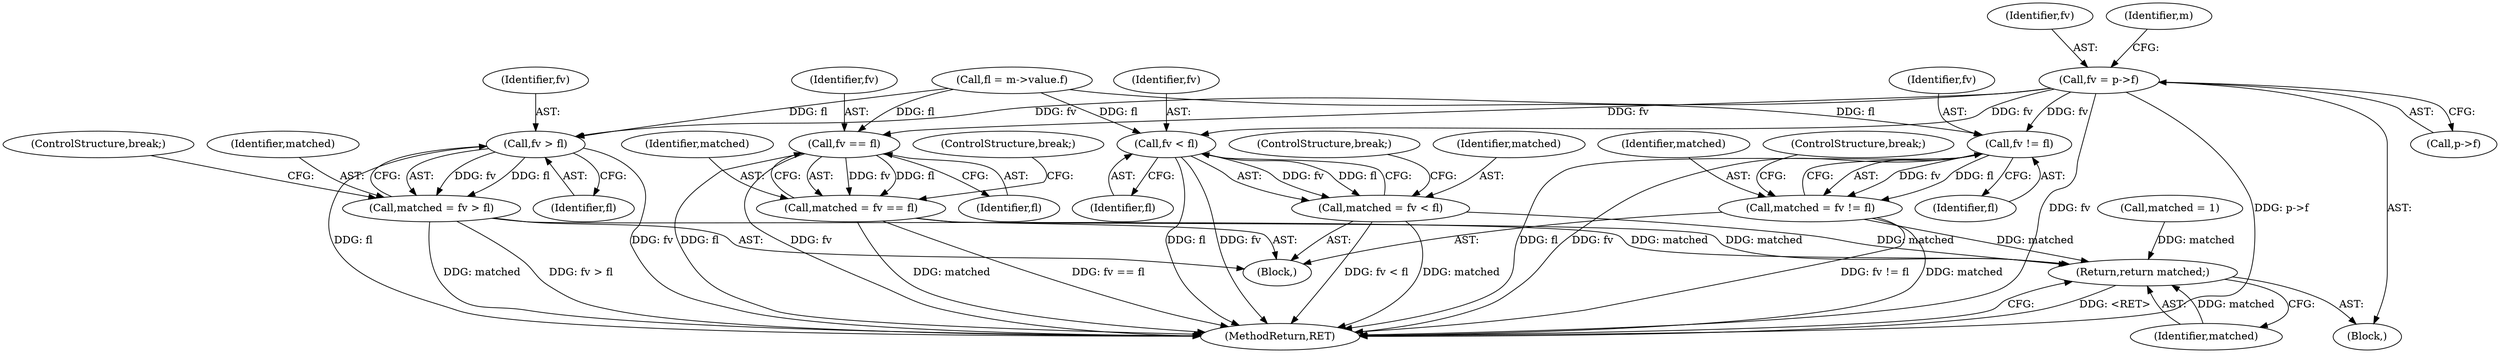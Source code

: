 digraph "0_file_4a284c89d6ef11aca34da65da7d673050a5ea320_1@pointer" {
"1000194" [label="(Call,fv = p->f)"];
"1000212" [label="(Call,fv != fl)"];
"1000210" [label="(Call,matched = fv != fl)"];
"1000247" [label="(Return,return matched;)"];
"1000219" [label="(Call,fv == fl)"];
"1000217" [label="(Call,matched = fv == fl)"];
"1000226" [label="(Call,fv > fl)"];
"1000224" [label="(Call,matched = fv > fl)"];
"1000233" [label="(Call,fv < fl)"];
"1000231" [label="(Call,matched = fv < fl)"];
"1000247" [label="(Return,return matched;)"];
"1000212" [label="(Call,fv != fl)"];
"1000980" [label="(MethodReturn,RET)"];
"1000224" [label="(Call,matched = fv > fl)"];
"1000221" [label="(Identifier,fl)"];
"1000218" [label="(Identifier,matched)"];
"1000236" [label="(ControlStructure,break;)"];
"1000229" [label="(ControlStructure,break;)"];
"1000220" [label="(Identifier,fv)"];
"1000213" [label="(Identifier,fv)"];
"1000234" [label="(Identifier,fv)"];
"1000196" [label="(Call,p->f)"];
"1000211" [label="(Identifier,matched)"];
"1000187" [label="(Call,fl = m->value.f)"];
"1000225" [label="(Identifier,matched)"];
"1000131" [label="(Block,)"];
"1000248" [label="(Identifier,matched)"];
"1000228" [label="(Identifier,fl)"];
"1000226" [label="(Call,fv > fl)"];
"1000233" [label="(Call,fv < fl)"];
"1000205" [label="(Call,matched = 1)"];
"1000203" [label="(Block,)"];
"1000235" [label="(Identifier,fl)"];
"1000215" [label="(ControlStructure,break;)"];
"1000214" [label="(Identifier,fl)"];
"1000232" [label="(Identifier,matched)"];
"1000217" [label="(Call,matched = fv == fl)"];
"1000227" [label="(Identifier,fv)"];
"1000195" [label="(Identifier,fv)"];
"1000219" [label="(Call,fv == fl)"];
"1000231" [label="(Call,matched = fv < fl)"];
"1000201" [label="(Identifier,m)"];
"1000210" [label="(Call,matched = fv != fl)"];
"1000194" [label="(Call,fv = p->f)"];
"1000222" [label="(ControlStructure,break;)"];
"1000194" -> "1000131"  [label="AST: "];
"1000194" -> "1000196"  [label="CFG: "];
"1000195" -> "1000194"  [label="AST: "];
"1000196" -> "1000194"  [label="AST: "];
"1000201" -> "1000194"  [label="CFG: "];
"1000194" -> "1000980"  [label="DDG: fv"];
"1000194" -> "1000980"  [label="DDG: p->f"];
"1000194" -> "1000212"  [label="DDG: fv"];
"1000194" -> "1000219"  [label="DDG: fv"];
"1000194" -> "1000226"  [label="DDG: fv"];
"1000194" -> "1000233"  [label="DDG: fv"];
"1000212" -> "1000210"  [label="AST: "];
"1000212" -> "1000214"  [label="CFG: "];
"1000213" -> "1000212"  [label="AST: "];
"1000214" -> "1000212"  [label="AST: "];
"1000210" -> "1000212"  [label="CFG: "];
"1000212" -> "1000980"  [label="DDG: fl"];
"1000212" -> "1000980"  [label="DDG: fv"];
"1000212" -> "1000210"  [label="DDG: fv"];
"1000212" -> "1000210"  [label="DDG: fl"];
"1000187" -> "1000212"  [label="DDG: fl"];
"1000210" -> "1000203"  [label="AST: "];
"1000211" -> "1000210"  [label="AST: "];
"1000215" -> "1000210"  [label="CFG: "];
"1000210" -> "1000980"  [label="DDG: fv != fl"];
"1000210" -> "1000980"  [label="DDG: matched"];
"1000210" -> "1000247"  [label="DDG: matched"];
"1000247" -> "1000131"  [label="AST: "];
"1000247" -> "1000248"  [label="CFG: "];
"1000248" -> "1000247"  [label="AST: "];
"1000980" -> "1000247"  [label="CFG: "];
"1000247" -> "1000980"  [label="DDG: <RET>"];
"1000248" -> "1000247"  [label="DDG: matched"];
"1000224" -> "1000247"  [label="DDG: matched"];
"1000205" -> "1000247"  [label="DDG: matched"];
"1000217" -> "1000247"  [label="DDG: matched"];
"1000231" -> "1000247"  [label="DDG: matched"];
"1000219" -> "1000217"  [label="AST: "];
"1000219" -> "1000221"  [label="CFG: "];
"1000220" -> "1000219"  [label="AST: "];
"1000221" -> "1000219"  [label="AST: "];
"1000217" -> "1000219"  [label="CFG: "];
"1000219" -> "1000980"  [label="DDG: fl"];
"1000219" -> "1000980"  [label="DDG: fv"];
"1000219" -> "1000217"  [label="DDG: fv"];
"1000219" -> "1000217"  [label="DDG: fl"];
"1000187" -> "1000219"  [label="DDG: fl"];
"1000217" -> "1000203"  [label="AST: "];
"1000218" -> "1000217"  [label="AST: "];
"1000222" -> "1000217"  [label="CFG: "];
"1000217" -> "1000980"  [label="DDG: fv == fl"];
"1000217" -> "1000980"  [label="DDG: matched"];
"1000226" -> "1000224"  [label="AST: "];
"1000226" -> "1000228"  [label="CFG: "];
"1000227" -> "1000226"  [label="AST: "];
"1000228" -> "1000226"  [label="AST: "];
"1000224" -> "1000226"  [label="CFG: "];
"1000226" -> "1000980"  [label="DDG: fv"];
"1000226" -> "1000980"  [label="DDG: fl"];
"1000226" -> "1000224"  [label="DDG: fv"];
"1000226" -> "1000224"  [label="DDG: fl"];
"1000187" -> "1000226"  [label="DDG: fl"];
"1000224" -> "1000203"  [label="AST: "];
"1000225" -> "1000224"  [label="AST: "];
"1000229" -> "1000224"  [label="CFG: "];
"1000224" -> "1000980"  [label="DDG: matched"];
"1000224" -> "1000980"  [label="DDG: fv > fl"];
"1000233" -> "1000231"  [label="AST: "];
"1000233" -> "1000235"  [label="CFG: "];
"1000234" -> "1000233"  [label="AST: "];
"1000235" -> "1000233"  [label="AST: "];
"1000231" -> "1000233"  [label="CFG: "];
"1000233" -> "1000980"  [label="DDG: fl"];
"1000233" -> "1000980"  [label="DDG: fv"];
"1000233" -> "1000231"  [label="DDG: fv"];
"1000233" -> "1000231"  [label="DDG: fl"];
"1000187" -> "1000233"  [label="DDG: fl"];
"1000231" -> "1000203"  [label="AST: "];
"1000232" -> "1000231"  [label="AST: "];
"1000236" -> "1000231"  [label="CFG: "];
"1000231" -> "1000980"  [label="DDG: fv < fl"];
"1000231" -> "1000980"  [label="DDG: matched"];
}
